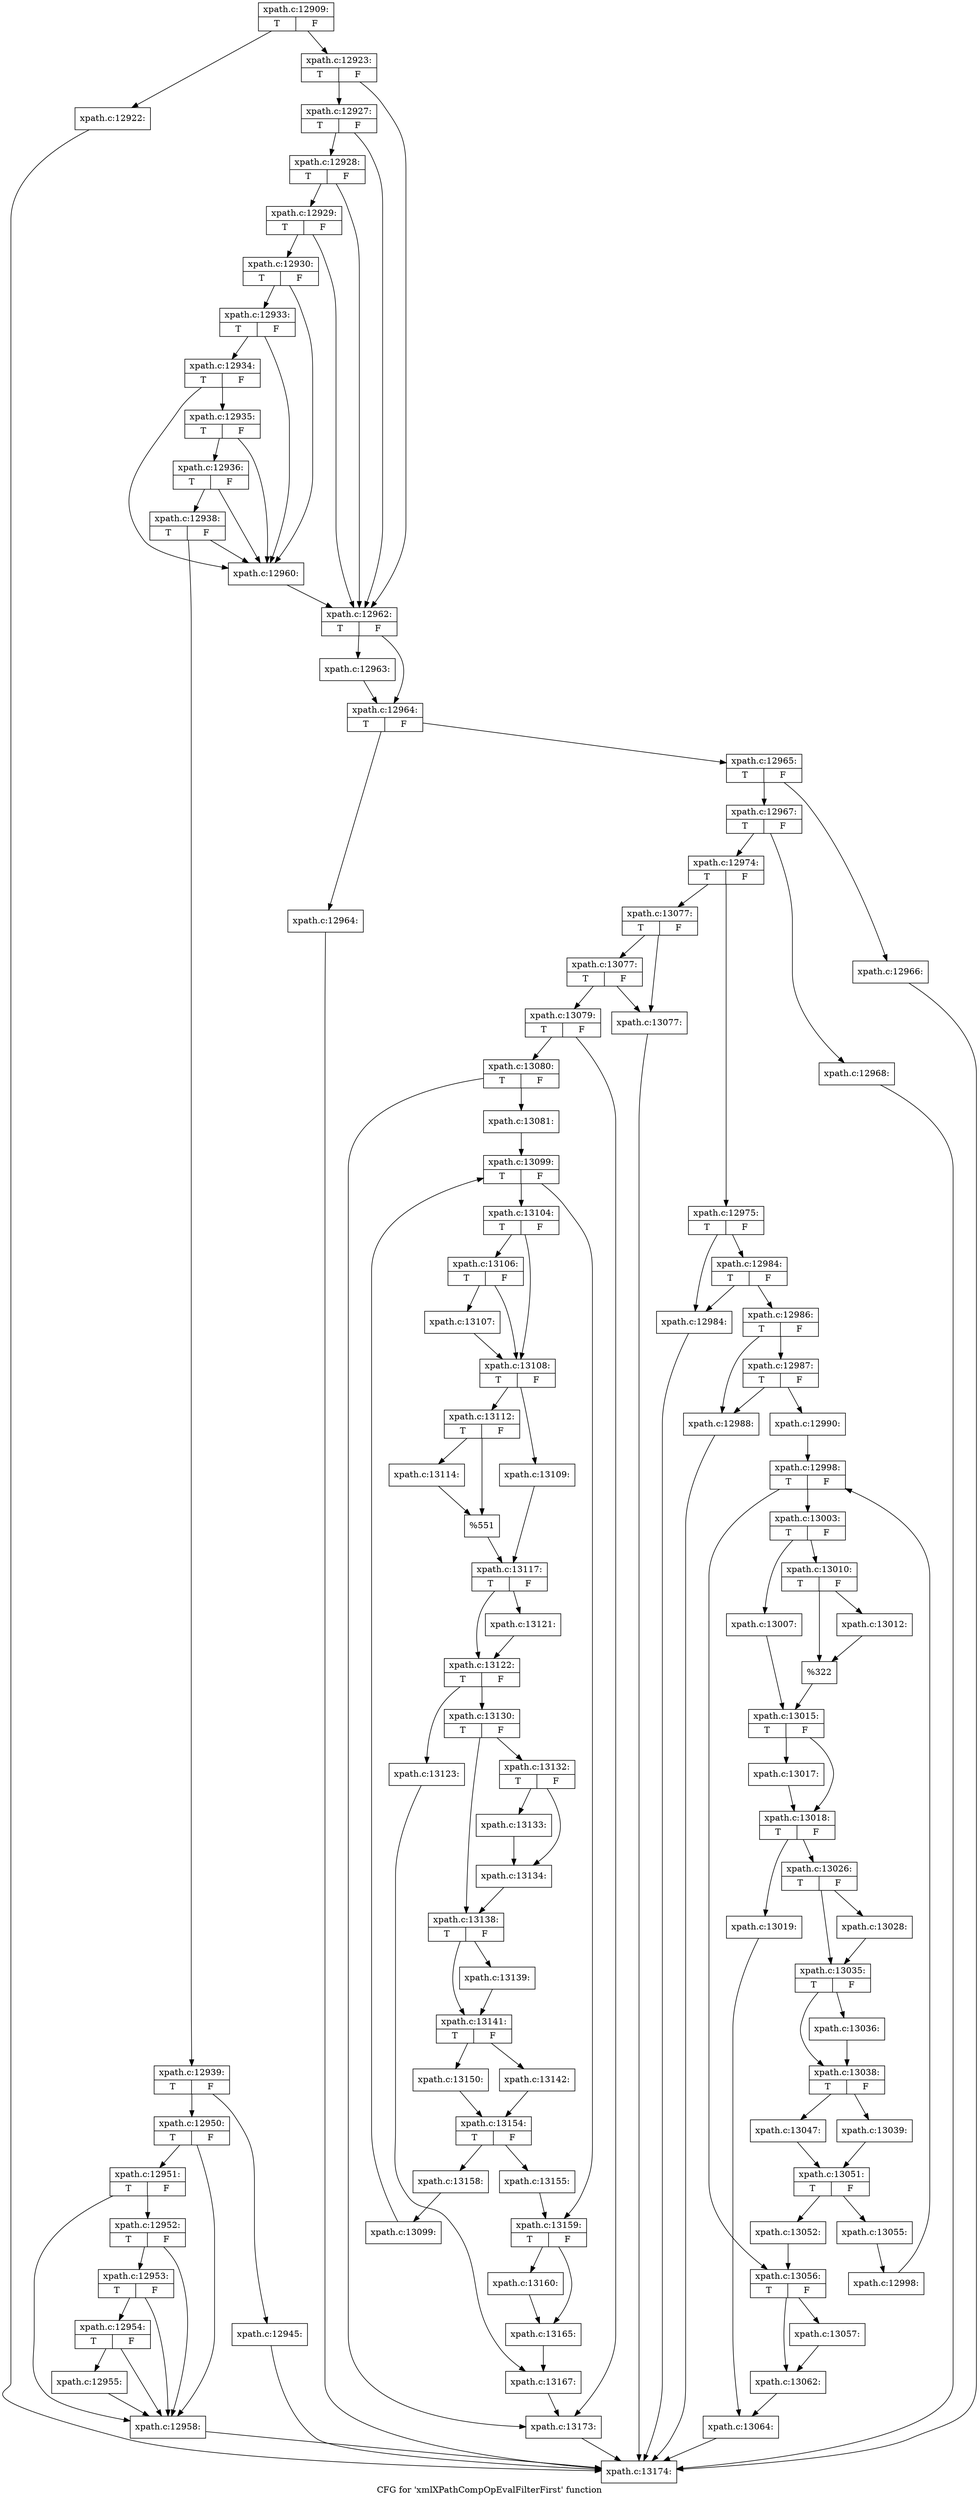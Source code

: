 digraph "CFG for 'xmlXPathCompOpEvalFilterFirst' function" {
	label="CFG for 'xmlXPathCompOpEvalFilterFirst' function";

	Node0x55e6b2e6d4d0 [shape=record,label="{xpath.c:12909:|{<s0>T|<s1>F}}"];
	Node0x55e6b2e6d4d0 -> Node0x55e6b2e70c00;
	Node0x55e6b2e6d4d0 -> Node0x55e6b2e70c50;
	Node0x55e6b2e70c00 [shape=record,label="{xpath.c:12922:}"];
	Node0x55e6b2e70c00 -> Node0x55e6b2e6d520;
	Node0x55e6b2e70c50 [shape=record,label="{xpath.c:12923:|{<s0>T|<s1>F}}"];
	Node0x55e6b2e70c50 -> Node0x55e6b2e713c0;
	Node0x55e6b2e70c50 -> Node0x55e6b2e71270;
	Node0x55e6b2e713c0 [shape=record,label="{xpath.c:12927:|{<s0>T|<s1>F}}"];
	Node0x55e6b2e713c0 -> Node0x55e6b2e71340;
	Node0x55e6b2e713c0 -> Node0x55e6b2e71270;
	Node0x55e6b2e71340 [shape=record,label="{xpath.c:12928:|{<s0>T|<s1>F}}"];
	Node0x55e6b2e71340 -> Node0x55e6b2e712c0;
	Node0x55e6b2e71340 -> Node0x55e6b2e71270;
	Node0x55e6b2e712c0 [shape=record,label="{xpath.c:12929:|{<s0>T|<s1>F}}"];
	Node0x55e6b2e712c0 -> Node0x55e6b2e71220;
	Node0x55e6b2e712c0 -> Node0x55e6b2e71270;
	Node0x55e6b2e71220 [shape=record,label="{xpath.c:12930:|{<s0>T|<s1>F}}"];
	Node0x55e6b2e71220 -> Node0x55e6b2e73520;
	Node0x55e6b2e71220 -> Node0x55e6b2e732d0;
	Node0x55e6b2e73520 [shape=record,label="{xpath.c:12933:|{<s0>T|<s1>F}}"];
	Node0x55e6b2e73520 -> Node0x55e6b2e734a0;
	Node0x55e6b2e73520 -> Node0x55e6b2e732d0;
	Node0x55e6b2e734a0 [shape=record,label="{xpath.c:12934:|{<s0>T|<s1>F}}"];
	Node0x55e6b2e734a0 -> Node0x55e6b2e73420;
	Node0x55e6b2e734a0 -> Node0x55e6b2e732d0;
	Node0x55e6b2e73420 [shape=record,label="{xpath.c:12935:|{<s0>T|<s1>F}}"];
	Node0x55e6b2e73420 -> Node0x55e6b2e733a0;
	Node0x55e6b2e73420 -> Node0x55e6b2e732d0;
	Node0x55e6b2e733a0 [shape=record,label="{xpath.c:12936:|{<s0>T|<s1>F}}"];
	Node0x55e6b2e733a0 -> Node0x55e6b2e73320;
	Node0x55e6b2e733a0 -> Node0x55e6b2e732d0;
	Node0x55e6b2e73320 [shape=record,label="{xpath.c:12938:|{<s0>T|<s1>F}}"];
	Node0x55e6b2e73320 -> Node0x55e6b2e73280;
	Node0x55e6b2e73320 -> Node0x55e6b2e732d0;
	Node0x55e6b2e73280 [shape=record,label="{xpath.c:12939:|{<s0>T|<s1>F}}"];
	Node0x55e6b2e73280 -> Node0x55e6b2e762a0;
	Node0x55e6b2e73280 -> Node0x55e6b2e762f0;
	Node0x55e6b2e762a0 [shape=record,label="{xpath.c:12945:}"];
	Node0x55e6b2e762a0 -> Node0x55e6b2e6d520;
	Node0x55e6b2e762f0 [shape=record,label="{xpath.c:12950:|{<s0>T|<s1>F}}"];
	Node0x55e6b2e762f0 -> Node0x55e6b2e76980;
	Node0x55e6b2e762f0 -> Node0x55e6b2e767b0;
	Node0x55e6b2e76980 [shape=record,label="{xpath.c:12951:|{<s0>T|<s1>F}}"];
	Node0x55e6b2e76980 -> Node0x55e6b2e76900;
	Node0x55e6b2e76980 -> Node0x55e6b2e767b0;
	Node0x55e6b2e76900 [shape=record,label="{xpath.c:12952:|{<s0>T|<s1>F}}"];
	Node0x55e6b2e76900 -> Node0x55e6b2e76880;
	Node0x55e6b2e76900 -> Node0x55e6b2e767b0;
	Node0x55e6b2e76880 [shape=record,label="{xpath.c:12953:|{<s0>T|<s1>F}}"];
	Node0x55e6b2e76880 -> Node0x55e6b2e76800;
	Node0x55e6b2e76880 -> Node0x55e6b2e767b0;
	Node0x55e6b2e76800 [shape=record,label="{xpath.c:12954:|{<s0>T|<s1>F}}"];
	Node0x55e6b2e76800 -> Node0x55e6b2e76760;
	Node0x55e6b2e76800 -> Node0x55e6b2e767b0;
	Node0x55e6b2e76760 [shape=record,label="{xpath.c:12955:}"];
	Node0x55e6b2e76760 -> Node0x55e6b2e767b0;
	Node0x55e6b2e767b0 [shape=record,label="{xpath.c:12958:}"];
	Node0x55e6b2e767b0 -> Node0x55e6b2e6d520;
	Node0x55e6b2e732d0 [shape=record,label="{xpath.c:12960:}"];
	Node0x55e6b2e732d0 -> Node0x55e6b2e71270;
	Node0x55e6b2e71270 [shape=record,label="{xpath.c:12962:|{<s0>T|<s1>F}}"];
	Node0x55e6b2e71270 -> Node0x55e6b2e790f0;
	Node0x55e6b2e71270 -> Node0x55e6b2e79140;
	Node0x55e6b2e790f0 [shape=record,label="{xpath.c:12963:}"];
	Node0x55e6b2e790f0 -> Node0x55e6b2e79140;
	Node0x55e6b2e79140 [shape=record,label="{xpath.c:12964:|{<s0>T|<s1>F}}"];
	Node0x55e6b2e79140 -> Node0x55e6b2e79db0;
	Node0x55e6b2e79140 -> Node0x55e6b2e79e00;
	Node0x55e6b2e79db0 [shape=record,label="{xpath.c:12964:}"];
	Node0x55e6b2e79db0 -> Node0x55e6b2e6d520;
	Node0x55e6b2e79e00 [shape=record,label="{xpath.c:12965:|{<s0>T|<s1>F}}"];
	Node0x55e6b2e79e00 -> Node0x55e6b2e7a270;
	Node0x55e6b2e79e00 -> Node0x55e6b2e7a2c0;
	Node0x55e6b2e7a270 [shape=record,label="{xpath.c:12966:}"];
	Node0x55e6b2e7a270 -> Node0x55e6b2e6d520;
	Node0x55e6b2e7a2c0 [shape=record,label="{xpath.c:12967:|{<s0>T|<s1>F}}"];
	Node0x55e6b2e7a2c0 -> Node0x55e6b2e7a910;
	Node0x55e6b2e7a2c0 -> Node0x55e6b2e7a960;
	Node0x55e6b2e7a910 [shape=record,label="{xpath.c:12968:}"];
	Node0x55e6b2e7a910 -> Node0x55e6b2e6d520;
	Node0x55e6b2e7a960 [shape=record,label="{xpath.c:12974:|{<s0>T|<s1>F}}"];
	Node0x55e6b2e7a960 -> Node0x55e6b2e7af80;
	Node0x55e6b2e7a960 -> Node0x55e6b2e7afd0;
	Node0x55e6b2e7af80 [shape=record,label="{xpath.c:12975:|{<s0>T|<s1>F}}"];
	Node0x55e6b2e7af80 -> Node0x55e6b2e7bf90;
	Node0x55e6b2e7af80 -> Node0x55e6b2e7c030;
	Node0x55e6b2e7c030 [shape=record,label="{xpath.c:12984:|{<s0>T|<s1>F}}"];
	Node0x55e6b2e7c030 -> Node0x55e6b2e7bf90;
	Node0x55e6b2e7c030 -> Node0x55e6b2e7bfe0;
	Node0x55e6b2e7bf90 [shape=record,label="{xpath.c:12984:}"];
	Node0x55e6b2e7bf90 -> Node0x55e6b2e6d520;
	Node0x55e6b2e7bfe0 [shape=record,label="{xpath.c:12986:|{<s0>T|<s1>F}}"];
	Node0x55e6b2e7bfe0 -> Node0x55e6b2e7c920;
	Node0x55e6b2e7bfe0 -> Node0x55e6b2e7c9c0;
	Node0x55e6b2e7c9c0 [shape=record,label="{xpath.c:12987:|{<s0>T|<s1>F}}"];
	Node0x55e6b2e7c9c0 -> Node0x55e6b2e7c920;
	Node0x55e6b2e7c9c0 -> Node0x55e6b2e7c970;
	Node0x55e6b2e7c920 [shape=record,label="{xpath.c:12988:}"];
	Node0x55e6b2e7c920 -> Node0x55e6b2e6d520;
	Node0x55e6b2e7c970 [shape=record,label="{xpath.c:12990:}"];
	Node0x55e6b2e7c970 -> Node0x55e6b2e7eb60;
	Node0x55e6b2e7eb60 [shape=record,label="{xpath.c:12998:|{<s0>T|<s1>F}}"];
	Node0x55e6b2e7eb60 -> Node0x55e6b2e7ee40;
	Node0x55e6b2e7eb60 -> Node0x55e6b2e7ea00;
	Node0x55e6b2e7ee40 [shape=record,label="{xpath.c:13003:|{<s0>T|<s1>F}}"];
	Node0x55e6b2e7ee40 -> Node0x55e6b2e80450;
	Node0x55e6b2e7ee40 -> Node0x55e6b2e804f0;
	Node0x55e6b2e80450 [shape=record,label="{xpath.c:13007:}"];
	Node0x55e6b2e80450 -> Node0x55e6b2e804a0;
	Node0x55e6b2e804f0 [shape=record,label="{xpath.c:13010:|{<s0>T|<s1>F}}"];
	Node0x55e6b2e804f0 -> Node0x55e6b2e80fe0;
	Node0x55e6b2e804f0 -> Node0x55e6b2e81030;
	Node0x55e6b2e80fe0 [shape=record,label="{xpath.c:13012:}"];
	Node0x55e6b2e80fe0 -> Node0x55e6b2e81030;
	Node0x55e6b2e81030 [shape=record,label="{%322}"];
	Node0x55e6b2e81030 -> Node0x55e6b2e804a0;
	Node0x55e6b2e804a0 [shape=record,label="{xpath.c:13015:|{<s0>T|<s1>F}}"];
	Node0x55e6b2e804a0 -> Node0x55e6b2e81e90;
	Node0x55e6b2e804a0 -> Node0x55e6b2e81ee0;
	Node0x55e6b2e81e90 [shape=record,label="{xpath.c:13017:}"];
	Node0x55e6b2e81e90 -> Node0x55e6b2e81ee0;
	Node0x55e6b2e81ee0 [shape=record,label="{xpath.c:13018:|{<s0>T|<s1>F}}"];
	Node0x55e6b2e81ee0 -> Node0x55e6b2e82b80;
	Node0x55e6b2e81ee0 -> Node0x55e6b2e82bd0;
	Node0x55e6b2e82b80 [shape=record,label="{xpath.c:13019:}"];
	Node0x55e6b2e82b80 -> Node0x55e6b2e83950;
	Node0x55e6b2e82bd0 [shape=record,label="{xpath.c:13026:|{<s0>T|<s1>F}}"];
	Node0x55e6b2e82bd0 -> Node0x55e6b2e83d60;
	Node0x55e6b2e82bd0 -> Node0x55e6b2e83db0;
	Node0x55e6b2e83d60 [shape=record,label="{xpath.c:13028:}"];
	Node0x55e6b2e83d60 -> Node0x55e6b2e83db0;
	Node0x55e6b2e83db0 [shape=record,label="{xpath.c:13035:|{<s0>T|<s1>F}}"];
	Node0x55e6b2e83db0 -> Node0x55e6b2e84ac0;
	Node0x55e6b2e83db0 -> Node0x55e6b2e84b10;
	Node0x55e6b2e84ac0 [shape=record,label="{xpath.c:13036:}"];
	Node0x55e6b2e84ac0 -> Node0x55e6b2e84b10;
	Node0x55e6b2e84b10 [shape=record,label="{xpath.c:13038:|{<s0>T|<s1>F}}"];
	Node0x55e6b2e84b10 -> Node0x55e6b2e85280;
	Node0x55e6b2e84b10 -> Node0x55e6b2e85320;
	Node0x55e6b2e85280 [shape=record,label="{xpath.c:13039:}"];
	Node0x55e6b2e85280 -> Node0x55e6b2e852d0;
	Node0x55e6b2e85320 [shape=record,label="{xpath.c:13047:}"];
	Node0x55e6b2e85320 -> Node0x55e6b2e852d0;
	Node0x55e6b2e852d0 [shape=record,label="{xpath.c:13051:|{<s0>T|<s1>F}}"];
	Node0x55e6b2e852d0 -> Node0x55e6b2e85e80;
	Node0x55e6b2e852d0 -> Node0x55e6b2e85ed0;
	Node0x55e6b2e85e80 [shape=record,label="{xpath.c:13052:}"];
	Node0x55e6b2e85e80 -> Node0x55e6b2e7ea00;
	Node0x55e6b2e85ed0 [shape=record,label="{xpath.c:13055:}"];
	Node0x55e6b2e85ed0 -> Node0x55e6b2e7edb0;
	Node0x55e6b2e7edb0 [shape=record,label="{xpath.c:12998:}"];
	Node0x55e6b2e7edb0 -> Node0x55e6b2e7eb60;
	Node0x55e6b2e7ea00 [shape=record,label="{xpath.c:13056:|{<s0>T|<s1>F}}"];
	Node0x55e6b2e7ea00 -> Node0x55e6b2e86e60;
	Node0x55e6b2e7ea00 -> Node0x55e6b2e86eb0;
	Node0x55e6b2e86e60 [shape=record,label="{xpath.c:13057:}"];
	Node0x55e6b2e86e60 -> Node0x55e6b2e86eb0;
	Node0x55e6b2e86eb0 [shape=record,label="{xpath.c:13062:}"];
	Node0x55e6b2e86eb0 -> Node0x55e6b2e83950;
	Node0x55e6b2e83950 [shape=record,label="{xpath.c:13064:}"];
	Node0x55e6b2e83950 -> Node0x55e6b2e6d520;
	Node0x55e6b2e7afd0 [shape=record,label="{xpath.c:13077:|{<s0>T|<s1>F}}"];
	Node0x55e6b2e7afd0 -> Node0x55e6b2e889f0;
	Node0x55e6b2e7afd0 -> Node0x55e6b2e88a90;
	Node0x55e6b2e88a90 [shape=record,label="{xpath.c:13077:|{<s0>T|<s1>F}}"];
	Node0x55e6b2e88a90 -> Node0x55e6b2e889f0;
	Node0x55e6b2e88a90 -> Node0x55e6b2e88a40;
	Node0x55e6b2e889f0 [shape=record,label="{xpath.c:13077:}"];
	Node0x55e6b2e889f0 -> Node0x55e6b2e6d520;
	Node0x55e6b2e88a40 [shape=record,label="{xpath.c:13079:|{<s0>T|<s1>F}}"];
	Node0x55e6b2e88a40 -> Node0x55e6b2e89480;
	Node0x55e6b2e88a40 -> Node0x55e6b2e89430;
	Node0x55e6b2e89480 [shape=record,label="{xpath.c:13080:|{<s0>T|<s1>F}}"];
	Node0x55e6b2e89480 -> Node0x55e6b2e893e0;
	Node0x55e6b2e89480 -> Node0x55e6b2e89430;
	Node0x55e6b2e893e0 [shape=record,label="{xpath.c:13081:}"];
	Node0x55e6b2e893e0 -> Node0x55e6b2e8bd60;
	Node0x55e6b2e8bd60 [shape=record,label="{xpath.c:13099:|{<s0>T|<s1>F}}"];
	Node0x55e6b2e8bd60 -> Node0x55e6b2e8c040;
	Node0x55e6b2e8bd60 -> Node0x55e6b2e8bbc0;
	Node0x55e6b2e8c040 [shape=record,label="{xpath.c:13104:|{<s0>T|<s1>F}}"];
	Node0x55e6b2e8c040 -> Node0x55e6b2e8cbb0;
	Node0x55e6b2e8c040 -> Node0x55e6b2e8cb60;
	Node0x55e6b2e8cbb0 [shape=record,label="{xpath.c:13106:|{<s0>T|<s1>F}}"];
	Node0x55e6b2e8cbb0 -> Node0x55e6b2e8cb10;
	Node0x55e6b2e8cbb0 -> Node0x55e6b2e8cb60;
	Node0x55e6b2e8cb10 [shape=record,label="{xpath.c:13107:}"];
	Node0x55e6b2e8cb10 -> Node0x55e6b2e8cb60;
	Node0x55e6b2e8cb60 [shape=record,label="{xpath.c:13108:|{<s0>T|<s1>F}}"];
	Node0x55e6b2e8cb60 -> Node0x55e6b2e8e220;
	Node0x55e6b2e8cb60 -> Node0x55e6b2e8e2c0;
	Node0x55e6b2e8e220 [shape=record,label="{xpath.c:13109:}"];
	Node0x55e6b2e8e220 -> Node0x55e6b2e8e270;
	Node0x55e6b2e8e2c0 [shape=record,label="{xpath.c:13112:|{<s0>T|<s1>F}}"];
	Node0x55e6b2e8e2c0 -> Node0x55e6b2e8edb0;
	Node0x55e6b2e8e2c0 -> Node0x55e6b2e8ee00;
	Node0x55e6b2e8edb0 [shape=record,label="{xpath.c:13114:}"];
	Node0x55e6b2e8edb0 -> Node0x55e6b2e8ee00;
	Node0x55e6b2e8ee00 [shape=record,label="{%551}"];
	Node0x55e6b2e8ee00 -> Node0x55e6b2e8e270;
	Node0x55e6b2e8e270 [shape=record,label="{xpath.c:13117:|{<s0>T|<s1>F}}"];
	Node0x55e6b2e8e270 -> Node0x55e6b2e90610;
	Node0x55e6b2e8e270 -> Node0x55e6b2e90660;
	Node0x55e6b2e90610 [shape=record,label="{xpath.c:13121:}"];
	Node0x55e6b2e90610 -> Node0x55e6b2e90660;
	Node0x55e6b2e90660 [shape=record,label="{xpath.c:13122:|{<s0>T|<s1>F}}"];
	Node0x55e6b2e90660 -> Node0x55e6b2e91300;
	Node0x55e6b2e90660 -> Node0x55e6b2e91350;
	Node0x55e6b2e91300 [shape=record,label="{xpath.c:13123:}"];
	Node0x55e6b2e91300 -> Node0x55e6b2e918c0;
	Node0x55e6b2e91350 [shape=record,label="{xpath.c:13130:|{<s0>T|<s1>F}}"];
	Node0x55e6b2e91350 -> Node0x55e6b2e91cd0;
	Node0x55e6b2e91350 -> Node0x55e6b2e91d20;
	Node0x55e6b2e91cd0 [shape=record,label="{xpath.c:13132:|{<s0>T|<s1>F}}"];
	Node0x55e6b2e91cd0 -> Node0x55e6b2e92180;
	Node0x55e6b2e91cd0 -> Node0x55e6b2e921d0;
	Node0x55e6b2e92180 [shape=record,label="{xpath.c:13133:}"];
	Node0x55e6b2e92180 -> Node0x55e6b2e921d0;
	Node0x55e6b2e921d0 [shape=record,label="{xpath.c:13134:}"];
	Node0x55e6b2e921d0 -> Node0x55e6b2e91d20;
	Node0x55e6b2e91d20 [shape=record,label="{xpath.c:13138:|{<s0>T|<s1>F}}"];
	Node0x55e6b2e91d20 -> Node0x55e6b2e92d20;
	Node0x55e6b2e91d20 -> Node0x55e6b2e92d70;
	Node0x55e6b2e92d20 [shape=record,label="{xpath.c:13139:}"];
	Node0x55e6b2e92d20 -> Node0x55e6b2e92d70;
	Node0x55e6b2e92d70 [shape=record,label="{xpath.c:13141:|{<s0>T|<s1>F}}"];
	Node0x55e6b2e92d70 -> Node0x55e6b2e934e0;
	Node0x55e6b2e92d70 -> Node0x55e6b2e93580;
	Node0x55e6b2e934e0 [shape=record,label="{xpath.c:13142:}"];
	Node0x55e6b2e934e0 -> Node0x55e6b2e93530;
	Node0x55e6b2e93580 [shape=record,label="{xpath.c:13150:}"];
	Node0x55e6b2e93580 -> Node0x55e6b2e93530;
	Node0x55e6b2e93530 [shape=record,label="{xpath.c:13154:|{<s0>T|<s1>F}}"];
	Node0x55e6b2e93530 -> Node0x55e6b2e940e0;
	Node0x55e6b2e93530 -> Node0x55e6b2e94130;
	Node0x55e6b2e940e0 [shape=record,label="{xpath.c:13155:}"];
	Node0x55e6b2e940e0 -> Node0x55e6b2e8bbc0;
	Node0x55e6b2e94130 [shape=record,label="{xpath.c:13158:}"];
	Node0x55e6b2e94130 -> Node0x55e6b2e8bfb0;
	Node0x55e6b2e8bfb0 [shape=record,label="{xpath.c:13099:}"];
	Node0x55e6b2e8bfb0 -> Node0x55e6b2e8bd60;
	Node0x55e6b2e8bbc0 [shape=record,label="{xpath.c:13159:|{<s0>T|<s1>F}}"];
	Node0x55e6b2e8bbc0 -> Node0x55e6b2e94de0;
	Node0x55e6b2e8bbc0 -> Node0x55e6b2e94e30;
	Node0x55e6b2e94de0 [shape=record,label="{xpath.c:13160:}"];
	Node0x55e6b2e94de0 -> Node0x55e6b2e94e30;
	Node0x55e6b2e94e30 [shape=record,label="{xpath.c:13165:}"];
	Node0x55e6b2e94e30 -> Node0x55e6b2e918c0;
	Node0x55e6b2e918c0 [shape=record,label="{xpath.c:13167:}"];
	Node0x55e6b2e918c0 -> Node0x55e6b2e89430;
	Node0x55e6b2e89430 [shape=record,label="{xpath.c:13173:}"];
	Node0x55e6b2e89430 -> Node0x55e6b2e6d520;
	Node0x55e6b2e6d520 [shape=record,label="{xpath.c:13174:}"];
}
